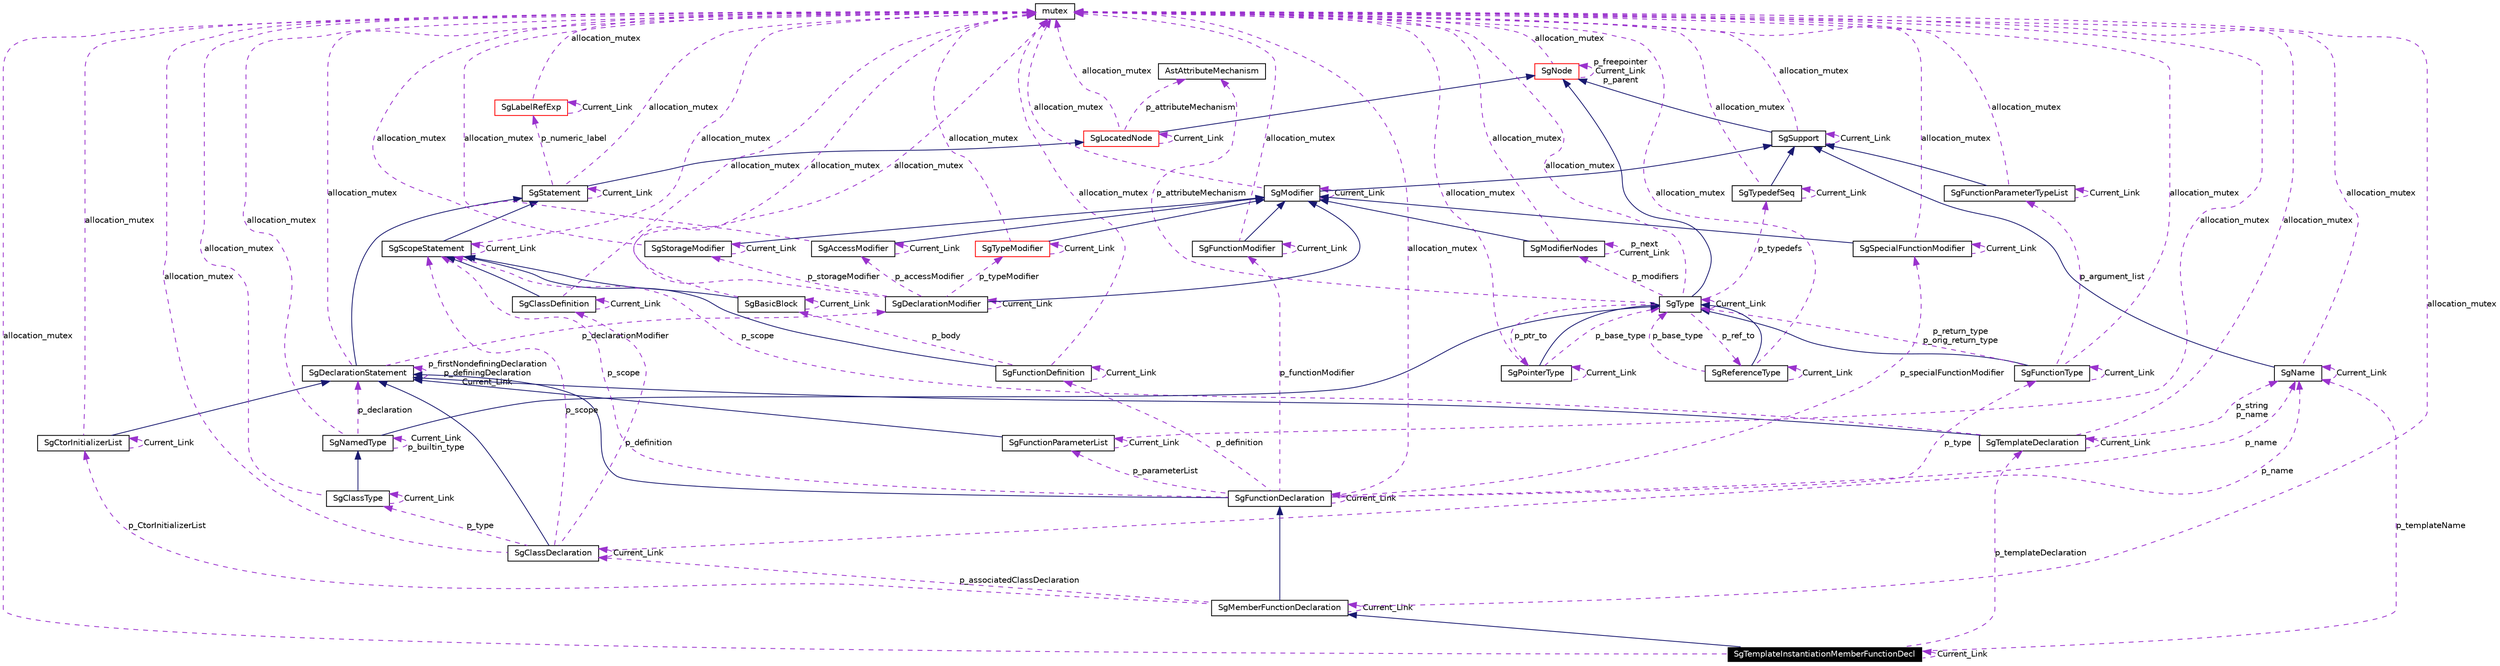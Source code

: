 digraph G
{
  edge [fontname="Helvetica",fontsize=10,labelfontname="Helvetica",labelfontsize=10];
  node [fontname="Helvetica",fontsize=10,shape=record];
  Node1 [label="SgTemplateInstantiationMemberFunctionDecl",height=0.2,width=0.4,color="white", fillcolor="black", style="filled" fontcolor="white"];
  Node2 -> Node1 [dir=back,color="midnightblue",fontsize=10,style="solid",fontname="Helvetica"];
  Node2 [label="SgMemberFunctionDeclaration",height=0.2,width=0.4,color="black",URL="$classSgMemberFunctionDeclaration.html"];
  Node3 -> Node2 [dir=back,color="midnightblue",fontsize=10,style="solid",fontname="Helvetica"];
  Node3 [label="SgFunctionDeclaration",height=0.2,width=0.4,color="black",URL="$classSgFunctionDeclaration.html"];
  Node4 -> Node3 [dir=back,color="midnightblue",fontsize=10,style="solid",fontname="Helvetica"];
  Node4 [label="SgDeclarationStatement",height=0.2,width=0.4,color="black",URL="$classSgDeclarationStatement.html"];
  Node5 -> Node4 [dir=back,color="midnightblue",fontsize=10,style="solid",fontname="Helvetica"];
  Node5 [label="SgStatement",height=0.2,width=0.4,color="black",URL="$classSgStatement.html"];
  Node6 -> Node5 [dir=back,color="midnightblue",fontsize=10,style="solid",fontname="Helvetica"];
  Node6 [label="SgLocatedNode",height=0.2,width=0.4,color="red",URL="$classSgLocatedNode.html"];
  Node7 -> Node6 [dir=back,color="midnightblue",fontsize=10,style="solid",fontname="Helvetica"];
  Node7 [label="SgNode",height=0.2,width=0.4,color="red",URL="$classSgNode.html"];
  Node7 -> Node7 [dir=back,color="darkorchid3",fontsize=10,style="dashed",label="p_freepointer\nCurrent_Link\np_parent",fontname="Helvetica"];
  Node8 -> Node7 [dir=back,color="darkorchid3",fontsize=10,style="dashed",label="allocation_mutex",fontname="Helvetica"];
  Node8 [label="mutex",height=0.2,width=0.4,color="black",URL="$classmutex.html"];
  Node8 -> Node6 [dir=back,color="darkorchid3",fontsize=10,style="dashed",label="allocation_mutex",fontname="Helvetica"];
  Node9 -> Node6 [dir=back,color="darkorchid3",fontsize=10,style="dashed",label="p_attributeMechanism",fontname="Helvetica"];
  Node9 [label="AstAttributeMechanism",height=0.2,width=0.4,color="black",URL="$classAstAttributeMechanism.html"];
  Node6 -> Node6 [dir=back,color="darkorchid3",fontsize=10,style="dashed",label="Current_Link",fontname="Helvetica"];
  Node10 -> Node5 [dir=back,color="darkorchid3",fontsize=10,style="dashed",label="p_numeric_label",fontname="Helvetica"];
  Node10 [label="SgLabelRefExp",height=0.2,width=0.4,color="red",URL="$classSgLabelRefExp.html"];
  Node10 -> Node10 [dir=back,color="darkorchid3",fontsize=10,style="dashed",label="Current_Link",fontname="Helvetica"];
  Node8 -> Node10 [dir=back,color="darkorchid3",fontsize=10,style="dashed",label="allocation_mutex",fontname="Helvetica"];
  Node5 -> Node5 [dir=back,color="darkorchid3",fontsize=10,style="dashed",label="Current_Link",fontname="Helvetica"];
  Node8 -> Node5 [dir=back,color="darkorchid3",fontsize=10,style="dashed",label="allocation_mutex",fontname="Helvetica"];
  Node11 -> Node4 [dir=back,color="darkorchid3",fontsize=10,style="dashed",label="p_declarationModifier",fontname="Helvetica"];
  Node11 [label="SgDeclarationModifier",height=0.2,width=0.4,color="black",URL="$classSgDeclarationModifier.html"];
  Node12 -> Node11 [dir=back,color="midnightblue",fontsize=10,style="solid",fontname="Helvetica"];
  Node12 [label="SgModifier",height=0.2,width=0.4,color="black",URL="$classSgModifier.html"];
  Node13 -> Node12 [dir=back,color="midnightblue",fontsize=10,style="solid",fontname="Helvetica"];
  Node13 [label="SgSupport",height=0.2,width=0.4,color="black",URL="$classSgSupport.html"];
  Node7 -> Node13 [dir=back,color="midnightblue",fontsize=10,style="solid",fontname="Helvetica"];
  Node8 -> Node13 [dir=back,color="darkorchid3",fontsize=10,style="dashed",label="allocation_mutex",fontname="Helvetica"];
  Node13 -> Node13 [dir=back,color="darkorchid3",fontsize=10,style="dashed",label="Current_Link",fontname="Helvetica"];
  Node8 -> Node12 [dir=back,color="darkorchid3",fontsize=10,style="dashed",label="allocation_mutex",fontname="Helvetica"];
  Node12 -> Node12 [dir=back,color="darkorchid3",fontsize=10,style="dashed",label="Current_Link",fontname="Helvetica"];
  Node14 -> Node11 [dir=back,color="darkorchid3",fontsize=10,style="dashed",label="p_typeModifier",fontname="Helvetica"];
  Node14 [label="SgTypeModifier",height=0.2,width=0.4,color="red",URL="$classSgTypeModifier.html"];
  Node12 -> Node14 [dir=back,color="midnightblue",fontsize=10,style="solid",fontname="Helvetica"];
  Node14 -> Node14 [dir=back,color="darkorchid3",fontsize=10,style="dashed",label="Current_Link",fontname="Helvetica"];
  Node8 -> Node14 [dir=back,color="darkorchid3",fontsize=10,style="dashed",label="allocation_mutex",fontname="Helvetica"];
  Node11 -> Node11 [dir=back,color="darkorchid3",fontsize=10,style="dashed",label="Current_Link",fontname="Helvetica"];
  Node8 -> Node11 [dir=back,color="darkorchid3",fontsize=10,style="dashed",label="allocation_mutex",fontname="Helvetica"];
  Node15 -> Node11 [dir=back,color="darkorchid3",fontsize=10,style="dashed",label="p_storageModifier",fontname="Helvetica"];
  Node15 [label="SgStorageModifier",height=0.2,width=0.4,color="black",URL="$classSgStorageModifier.html"];
  Node12 -> Node15 [dir=back,color="midnightblue",fontsize=10,style="solid",fontname="Helvetica"];
  Node8 -> Node15 [dir=back,color="darkorchid3",fontsize=10,style="dashed",label="allocation_mutex",fontname="Helvetica"];
  Node15 -> Node15 [dir=back,color="darkorchid3",fontsize=10,style="dashed",label="Current_Link",fontname="Helvetica"];
  Node16 -> Node11 [dir=back,color="darkorchid3",fontsize=10,style="dashed",label="p_accessModifier",fontname="Helvetica"];
  Node16 [label="SgAccessModifier",height=0.2,width=0.4,color="black",URL="$classSgAccessModifier.html"];
  Node12 -> Node16 [dir=back,color="midnightblue",fontsize=10,style="solid",fontname="Helvetica"];
  Node8 -> Node16 [dir=back,color="darkorchid3",fontsize=10,style="dashed",label="allocation_mutex",fontname="Helvetica"];
  Node16 -> Node16 [dir=back,color="darkorchid3",fontsize=10,style="dashed",label="Current_Link",fontname="Helvetica"];
  Node8 -> Node4 [dir=back,color="darkorchid3",fontsize=10,style="dashed",label="allocation_mutex",fontname="Helvetica"];
  Node4 -> Node4 [dir=back,color="darkorchid3",fontsize=10,style="dashed",label="p_firstNondefiningDeclaration\np_definingDeclaration\nCurrent_Link",fontname="Helvetica"];
  Node17 -> Node3 [dir=back,color="darkorchid3",fontsize=10,style="dashed",label="p_functionModifier",fontname="Helvetica"];
  Node17 [label="SgFunctionModifier",height=0.2,width=0.4,color="black",URL="$classSgFunctionModifier.html"];
  Node12 -> Node17 [dir=back,color="midnightblue",fontsize=10,style="solid",fontname="Helvetica"];
  Node17 -> Node17 [dir=back,color="darkorchid3",fontsize=10,style="dashed",label="Current_Link",fontname="Helvetica"];
  Node8 -> Node17 [dir=back,color="darkorchid3",fontsize=10,style="dashed",label="allocation_mutex",fontname="Helvetica"];
  Node3 -> Node3 [dir=back,color="darkorchid3",fontsize=10,style="dashed",label="Current_Link",fontname="Helvetica"];
  Node18 -> Node3 [dir=back,color="darkorchid3",fontsize=10,style="dashed",label="p_definition",fontname="Helvetica"];
  Node18 [label="SgFunctionDefinition",height=0.2,width=0.4,color="black",URL="$classSgFunctionDefinition.html"];
  Node19 -> Node18 [dir=back,color="midnightblue",fontsize=10,style="solid",fontname="Helvetica"];
  Node19 [label="SgScopeStatement",height=0.2,width=0.4,color="black",URL="$classSgScopeStatement.html"];
  Node5 -> Node19 [dir=back,color="midnightblue",fontsize=10,style="solid",fontname="Helvetica"];
  Node8 -> Node19 [dir=back,color="darkorchid3",fontsize=10,style="dashed",label="allocation_mutex",fontname="Helvetica"];
  Node19 -> Node19 [dir=back,color="darkorchid3",fontsize=10,style="dashed",label="Current_Link",fontname="Helvetica"];
  Node18 -> Node18 [dir=back,color="darkorchid3",fontsize=10,style="dashed",label="Current_Link",fontname="Helvetica"];
  Node8 -> Node18 [dir=back,color="darkorchid3",fontsize=10,style="dashed",label="allocation_mutex",fontname="Helvetica"];
  Node20 -> Node18 [dir=back,color="darkorchid3",fontsize=10,style="dashed",label="p_body",fontname="Helvetica"];
  Node20 [label="SgBasicBlock",height=0.2,width=0.4,color="black",URL="$classSgBasicBlock.html"];
  Node19 -> Node20 [dir=back,color="midnightblue",fontsize=10,style="solid",fontname="Helvetica"];
  Node8 -> Node20 [dir=back,color="darkorchid3",fontsize=10,style="dashed",label="allocation_mutex",fontname="Helvetica"];
  Node20 -> Node20 [dir=back,color="darkorchid3",fontsize=10,style="dashed",label="Current_Link",fontname="Helvetica"];
  Node8 -> Node3 [dir=back,color="darkorchid3",fontsize=10,style="dashed",label="allocation_mutex",fontname="Helvetica"];
  Node21 -> Node3 [dir=back,color="darkorchid3",fontsize=10,style="dashed",label="p_type",fontname="Helvetica"];
  Node21 [label="SgFunctionType",height=0.2,width=0.4,color="black",URL="$classSgFunctionType.html"];
  Node22 -> Node21 [dir=back,color="midnightblue",fontsize=10,style="solid",fontname="Helvetica"];
  Node22 [label="SgType",height=0.2,width=0.4,color="black",URL="$classSgType.html"];
  Node7 -> Node22 [dir=back,color="midnightblue",fontsize=10,style="solid",fontname="Helvetica"];
  Node23 -> Node22 [dir=back,color="darkorchid3",fontsize=10,style="dashed",label="p_ptr_to",fontname="Helvetica"];
  Node23 [label="SgPointerType",height=0.2,width=0.4,color="black",URL="$classSgPointerType.html"];
  Node22 -> Node23 [dir=back,color="midnightblue",fontsize=10,style="solid",fontname="Helvetica"];
  Node23 -> Node23 [dir=back,color="darkorchid3",fontsize=10,style="dashed",label="Current_Link",fontname="Helvetica"];
  Node8 -> Node23 [dir=back,color="darkorchid3",fontsize=10,style="dashed",label="allocation_mutex",fontname="Helvetica"];
  Node22 -> Node23 [dir=back,color="darkorchid3",fontsize=10,style="dashed",label="p_base_type",fontname="Helvetica"];
  Node24 -> Node22 [dir=back,color="darkorchid3",fontsize=10,style="dashed",label="p_ref_to",fontname="Helvetica"];
  Node24 [label="SgReferenceType",height=0.2,width=0.4,color="black",URL="$classSgReferenceType.html"];
  Node22 -> Node24 [dir=back,color="midnightblue",fontsize=10,style="solid",fontname="Helvetica"];
  Node24 -> Node24 [dir=back,color="darkorchid3",fontsize=10,style="dashed",label="Current_Link",fontname="Helvetica"];
  Node8 -> Node24 [dir=back,color="darkorchid3",fontsize=10,style="dashed",label="allocation_mutex",fontname="Helvetica"];
  Node22 -> Node24 [dir=back,color="darkorchid3",fontsize=10,style="dashed",label="p_base_type",fontname="Helvetica"];
  Node25 -> Node22 [dir=back,color="darkorchid3",fontsize=10,style="dashed",label="p_modifiers",fontname="Helvetica"];
  Node25 [label="SgModifierNodes",height=0.2,width=0.4,color="black",URL="$classSgModifierNodes.html"];
  Node12 -> Node25 [dir=back,color="midnightblue",fontsize=10,style="solid",fontname="Helvetica"];
  Node25 -> Node25 [dir=back,color="darkorchid3",fontsize=10,style="dashed",label="p_next\nCurrent_Link",fontname="Helvetica"];
  Node8 -> Node25 [dir=back,color="darkorchid3",fontsize=10,style="dashed",label="allocation_mutex",fontname="Helvetica"];
  Node8 -> Node22 [dir=back,color="darkorchid3",fontsize=10,style="dashed",label="allocation_mutex",fontname="Helvetica"];
  Node9 -> Node22 [dir=back,color="darkorchid3",fontsize=10,style="dashed",label="p_attributeMechanism",fontname="Helvetica"];
  Node26 -> Node22 [dir=back,color="darkorchid3",fontsize=10,style="dashed",label="p_typedefs",fontname="Helvetica"];
  Node26 [label="SgTypedefSeq",height=0.2,width=0.4,color="black",URL="$classSgTypedefSeq.html"];
  Node13 -> Node26 [dir=back,color="midnightblue",fontsize=10,style="solid",fontname="Helvetica"];
  Node8 -> Node26 [dir=back,color="darkorchid3",fontsize=10,style="dashed",label="allocation_mutex",fontname="Helvetica"];
  Node26 -> Node26 [dir=back,color="darkorchid3",fontsize=10,style="dashed",label="Current_Link",fontname="Helvetica"];
  Node22 -> Node22 [dir=back,color="darkorchid3",fontsize=10,style="dashed",label="Current_Link",fontname="Helvetica"];
  Node8 -> Node21 [dir=back,color="darkorchid3",fontsize=10,style="dashed",label="allocation_mutex",fontname="Helvetica"];
  Node27 -> Node21 [dir=back,color="darkorchid3",fontsize=10,style="dashed",label="p_argument_list",fontname="Helvetica"];
  Node27 [label="SgFunctionParameterTypeList",height=0.2,width=0.4,color="black",URL="$classSgFunctionParameterTypeList.html"];
  Node13 -> Node27 [dir=back,color="midnightblue",fontsize=10,style="solid",fontname="Helvetica"];
  Node8 -> Node27 [dir=back,color="darkorchid3",fontsize=10,style="dashed",label="allocation_mutex",fontname="Helvetica"];
  Node27 -> Node27 [dir=back,color="darkorchid3",fontsize=10,style="dashed",label="Current_Link",fontname="Helvetica"];
  Node21 -> Node21 [dir=back,color="darkorchid3",fontsize=10,style="dashed",label="Current_Link",fontname="Helvetica"];
  Node22 -> Node21 [dir=back,color="darkorchid3",fontsize=10,style="dashed",label="p_return_type\np_orig_return_type",fontname="Helvetica"];
  Node19 -> Node3 [dir=back,color="darkorchid3",fontsize=10,style="dashed",label="p_scope",fontname="Helvetica"];
  Node28 -> Node3 [dir=back,color="darkorchid3",fontsize=10,style="dashed",label="p_parameterList",fontname="Helvetica"];
  Node28 [label="SgFunctionParameterList",height=0.2,width=0.4,color="black",URL="$classSgFunctionParameterList.html"];
  Node4 -> Node28 [dir=back,color="midnightblue",fontsize=10,style="solid",fontname="Helvetica"];
  Node8 -> Node28 [dir=back,color="darkorchid3",fontsize=10,style="dashed",label="allocation_mutex",fontname="Helvetica"];
  Node28 -> Node28 [dir=back,color="darkorchid3",fontsize=10,style="dashed",label="Current_Link",fontname="Helvetica"];
  Node29 -> Node3 [dir=back,color="darkorchid3",fontsize=10,style="dashed",label="p_name",fontname="Helvetica"];
  Node29 [label="SgName",height=0.2,width=0.4,color="black",URL="$classSgName.html"];
  Node13 -> Node29 [dir=back,color="midnightblue",fontsize=10,style="solid",fontname="Helvetica"];
  Node8 -> Node29 [dir=back,color="darkorchid3",fontsize=10,style="dashed",label="allocation_mutex",fontname="Helvetica"];
  Node29 -> Node29 [dir=back,color="darkorchid3",fontsize=10,style="dashed",label="Current_Link",fontname="Helvetica"];
  Node30 -> Node3 [dir=back,color="darkorchid3",fontsize=10,style="dashed",label="p_specialFunctionModifier",fontname="Helvetica"];
  Node30 [label="SgSpecialFunctionModifier",height=0.2,width=0.4,color="black",URL="$classSgSpecialFunctionModifier.html"];
  Node12 -> Node30 [dir=back,color="midnightblue",fontsize=10,style="solid",fontname="Helvetica"];
  Node8 -> Node30 [dir=back,color="darkorchid3",fontsize=10,style="dashed",label="allocation_mutex",fontname="Helvetica"];
  Node30 -> Node30 [dir=back,color="darkorchid3",fontsize=10,style="dashed",label="Current_Link",fontname="Helvetica"];
  Node31 -> Node2 [dir=back,color="darkorchid3",fontsize=10,style="dashed",label="p_associatedClassDeclaration",fontname="Helvetica"];
  Node31 [label="SgClassDeclaration",height=0.2,width=0.4,color="black",URL="$classSgClassDeclaration.html"];
  Node4 -> Node31 [dir=back,color="midnightblue",fontsize=10,style="solid",fontname="Helvetica"];
  Node32 -> Node31 [dir=back,color="darkorchid3",fontsize=10,style="dashed",label="p_definition",fontname="Helvetica"];
  Node32 [label="SgClassDefinition",height=0.2,width=0.4,color="black",URL="$classSgClassDefinition.html"];
  Node19 -> Node32 [dir=back,color="midnightblue",fontsize=10,style="solid",fontname="Helvetica"];
  Node32 -> Node32 [dir=back,color="darkorchid3",fontsize=10,style="dashed",label="Current_Link",fontname="Helvetica"];
  Node8 -> Node32 [dir=back,color="darkorchid3",fontsize=10,style="dashed",label="allocation_mutex",fontname="Helvetica"];
  Node31 -> Node31 [dir=back,color="darkorchid3",fontsize=10,style="dashed",label="Current_Link",fontname="Helvetica"];
  Node33 -> Node31 [dir=back,color="darkorchid3",fontsize=10,style="dashed",label="p_type",fontname="Helvetica"];
  Node33 [label="SgClassType",height=0.2,width=0.4,color="black",URL="$classSgClassType.html"];
  Node34 -> Node33 [dir=back,color="midnightblue",fontsize=10,style="solid",fontname="Helvetica"];
  Node34 [label="SgNamedType",height=0.2,width=0.4,color="black",URL="$classSgNamedType.html"];
  Node22 -> Node34 [dir=back,color="midnightblue",fontsize=10,style="solid",fontname="Helvetica"];
  Node8 -> Node34 [dir=back,color="darkorchid3",fontsize=10,style="dashed",label="allocation_mutex",fontname="Helvetica"];
  Node34 -> Node34 [dir=back,color="darkorchid3",fontsize=10,style="dashed",label="Current_Link\np_builtin_type",fontname="Helvetica"];
  Node4 -> Node34 [dir=back,color="darkorchid3",fontsize=10,style="dashed",label="p_declaration",fontname="Helvetica"];
  Node33 -> Node33 [dir=back,color="darkorchid3",fontsize=10,style="dashed",label="Current_Link",fontname="Helvetica"];
  Node8 -> Node33 [dir=back,color="darkorchid3",fontsize=10,style="dashed",label="allocation_mutex",fontname="Helvetica"];
  Node8 -> Node31 [dir=back,color="darkorchid3",fontsize=10,style="dashed",label="allocation_mutex",fontname="Helvetica"];
  Node19 -> Node31 [dir=back,color="darkorchid3",fontsize=10,style="dashed",label="p_scope",fontname="Helvetica"];
  Node29 -> Node31 [dir=back,color="darkorchid3",fontsize=10,style="dashed",label="p_name",fontname="Helvetica"];
  Node2 -> Node2 [dir=back,color="darkorchid3",fontsize=10,style="dashed",label="Current_Link",fontname="Helvetica"];
  Node8 -> Node2 [dir=back,color="darkorchid3",fontsize=10,style="dashed",label="allocation_mutex",fontname="Helvetica"];
  Node35 -> Node2 [dir=back,color="darkorchid3",fontsize=10,style="dashed",label="p_CtorInitializerList",fontname="Helvetica"];
  Node35 [label="SgCtorInitializerList",height=0.2,width=0.4,color="black",URL="$classSgCtorInitializerList.html"];
  Node4 -> Node35 [dir=back,color="midnightblue",fontsize=10,style="solid",fontname="Helvetica"];
  Node8 -> Node35 [dir=back,color="darkorchid3",fontsize=10,style="dashed",label="allocation_mutex",fontname="Helvetica"];
  Node35 -> Node35 [dir=back,color="darkorchid3",fontsize=10,style="dashed",label="Current_Link",fontname="Helvetica"];
  Node36 -> Node1 [dir=back,color="darkorchid3",fontsize=10,style="dashed",label="p_templateDeclaration",fontname="Helvetica"];
  Node36 [label="SgTemplateDeclaration",height=0.2,width=0.4,color="black",URL="$classSgTemplateDeclaration.html"];
  Node4 -> Node36 [dir=back,color="midnightblue",fontsize=10,style="solid",fontname="Helvetica"];
  Node36 -> Node36 [dir=back,color="darkorchid3",fontsize=10,style="dashed",label="Current_Link",fontname="Helvetica"];
  Node8 -> Node36 [dir=back,color="darkorchid3",fontsize=10,style="dashed",label="allocation_mutex",fontname="Helvetica"];
  Node19 -> Node36 [dir=back,color="darkorchid3",fontsize=10,style="dashed",label="p_scope",fontname="Helvetica"];
  Node29 -> Node36 [dir=back,color="darkorchid3",fontsize=10,style="dashed",label="p_string\np_name",fontname="Helvetica"];
  Node8 -> Node1 [dir=back,color="darkorchid3",fontsize=10,style="dashed",label="allocation_mutex",fontname="Helvetica"];
  Node1 -> Node1 [dir=back,color="darkorchid3",fontsize=10,style="dashed",label="Current_Link",fontname="Helvetica"];
  Node29 -> Node1 [dir=back,color="darkorchid3",fontsize=10,style="dashed",label="p_templateName",fontname="Helvetica"];
}
